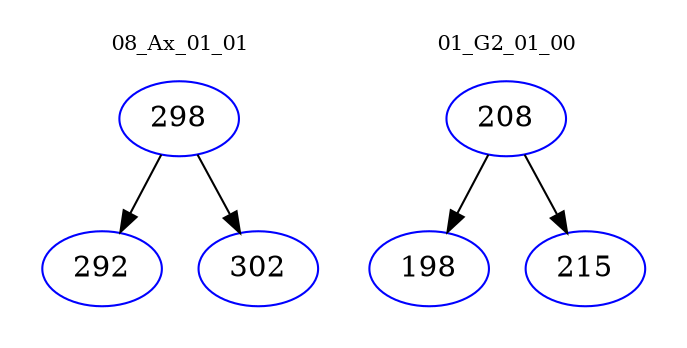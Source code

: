 digraph{
subgraph cluster_0 {
color = white
label = "08_Ax_01_01";
fontsize=10;
T0_298 [label="298", color="blue"]
T0_298 -> T0_292 [color="black"]
T0_292 [label="292", color="blue"]
T0_298 -> T0_302 [color="black"]
T0_302 [label="302", color="blue"]
}
subgraph cluster_1 {
color = white
label = "01_G2_01_00";
fontsize=10;
T1_208 [label="208", color="blue"]
T1_208 -> T1_198 [color="black"]
T1_198 [label="198", color="blue"]
T1_208 -> T1_215 [color="black"]
T1_215 [label="215", color="blue"]
}
}
